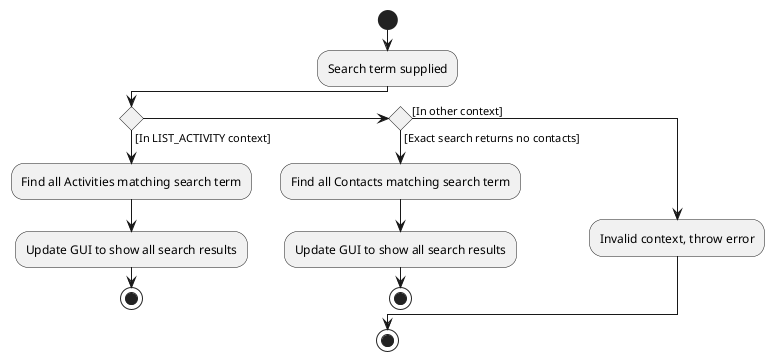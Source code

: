 @startuml
start
:Search term supplied;

'Since the beta syntax does not support placing the condition outside the
'diamond we place it as the true branch instead.

if () then ([In LIST_ACTIVITY context])
    :Find all Activities matching search term;
    :Update GUI to show all search results;
    stop
elseif () then ([Exact search returns no contacts])
    :Find all Contacts matching search term;
    :Update GUI to show all search results;
    stop
else ([In other context])
    :Invalid context, throw error;
endif
stop
@enduml
